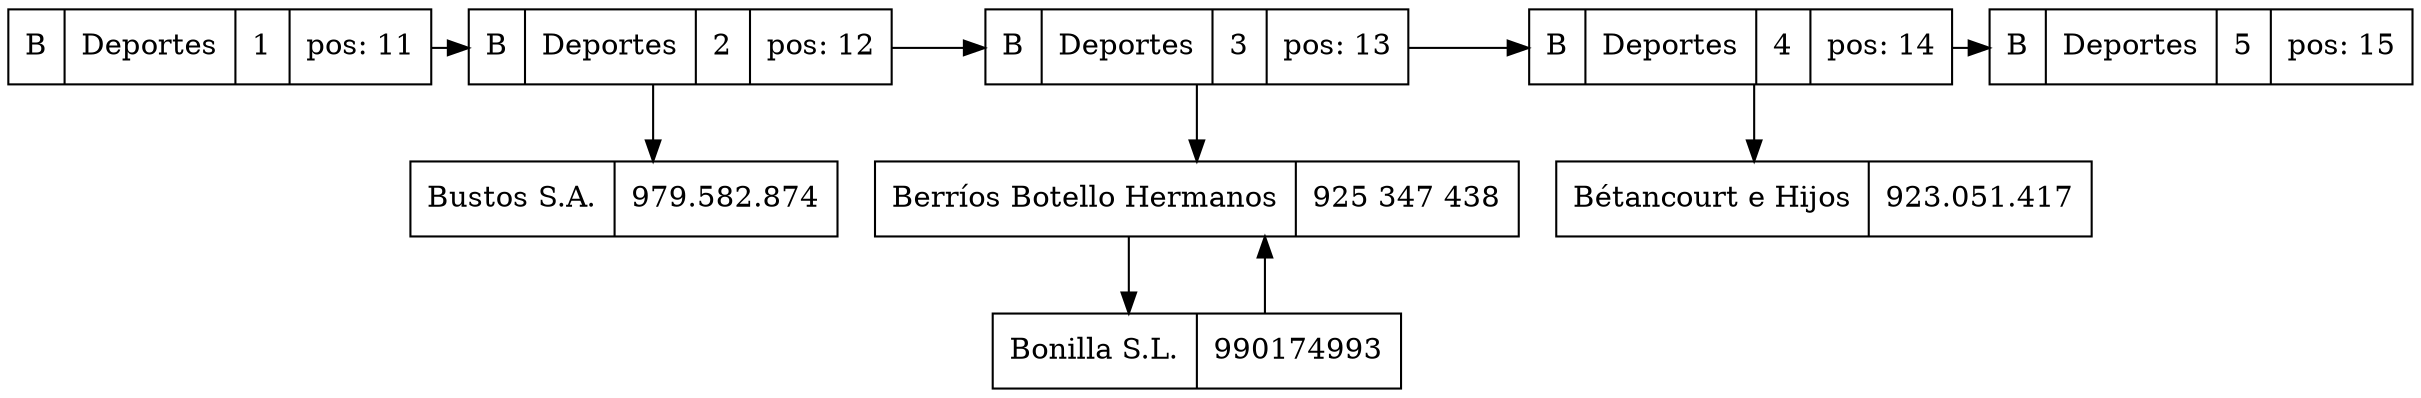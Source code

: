 digraph G{
node[shape="box" shape="record"]
graph[splines="ortho"]
node10[label="B|Deportes|1|pos: 11"];
node10->node11;
node11[label="B|Deportes|2|pos: 12"];
node0xc0000464e0[label="Bustos S.A.|979.582.874"];
node11->node0xc0000464e0;
node11->node12;
node12[label="B|Deportes|3|pos: 13"];
node0xc000046540[label="Berríos Botello Hermanos|925 347 438"];
node12->node0xc000046540;
node0xc0000465a0[label="Bonilla S.L.|990174993"];
node0xc000046540->node0xc0000465a0;
node0xc0000465a0->node0xc000046540;
node12->node13;
node13[label="B|Deportes|4|pos: 14"];
node0xc000046600[label="Bétancourt e Hijos|923.051.417"];
node13->node0xc000046600;
node13->node14;
node14[label="B|Deportes|5|pos: 15"];
{rank="same"; node10; node11; node12; node13; node14}
}
